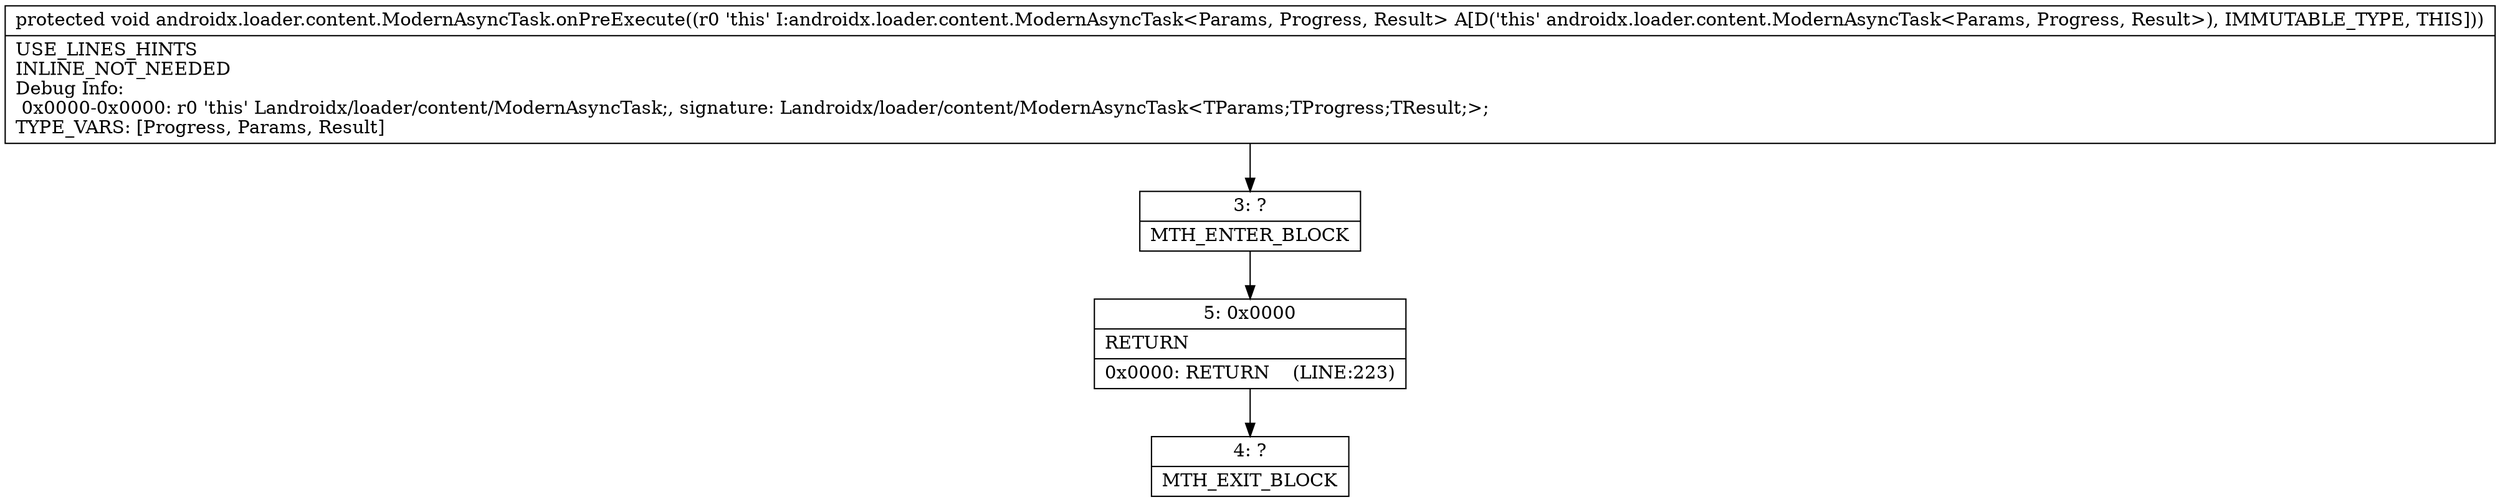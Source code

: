 digraph "CFG forandroidx.loader.content.ModernAsyncTask.onPreExecute()V" {
Node_3 [shape=record,label="{3\:\ ?|MTH_ENTER_BLOCK\l}"];
Node_5 [shape=record,label="{5\:\ 0x0000|RETURN\l|0x0000: RETURN    (LINE:223)\l}"];
Node_4 [shape=record,label="{4\:\ ?|MTH_EXIT_BLOCK\l}"];
MethodNode[shape=record,label="{protected void androidx.loader.content.ModernAsyncTask.onPreExecute((r0 'this' I:androidx.loader.content.ModernAsyncTask\<Params, Progress, Result\> A[D('this' androidx.loader.content.ModernAsyncTask\<Params, Progress, Result\>), IMMUTABLE_TYPE, THIS]))  | USE_LINES_HINTS\lINLINE_NOT_NEEDED\lDebug Info:\l  0x0000\-0x0000: r0 'this' Landroidx\/loader\/content\/ModernAsyncTask;, signature: Landroidx\/loader\/content\/ModernAsyncTask\<TParams;TProgress;TResult;\>;\lTYPE_VARS: [Progress, Params, Result]\l}"];
MethodNode -> Node_3;Node_3 -> Node_5;
Node_5 -> Node_4;
}


